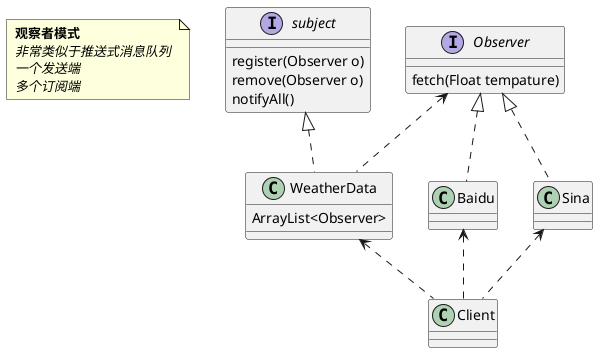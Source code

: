 @startuml
'https://plantuml.com/class-diagram
note as N
    <b> 观察者模式 </b>
    <i> 非常类似于推送式消息队列 </i>
    <i> 一个发送端 </i>
    <i> 多个订阅端 </i>
end note
interface Observer{
    fetch(Float tempature)
}

interface subject{
    register(Observer o)
    remove(Observer o)
    notifyAll()
}
class WeatherData{
    ArrayList<Observer>

}
subject <|.. WeatherData
Observer <.. WeatherData
Observer <|.. Baidu
Observer <|..Sina

WeatherData <.. Client
Baidu <.. Client
Sina <.. Client

@enduml